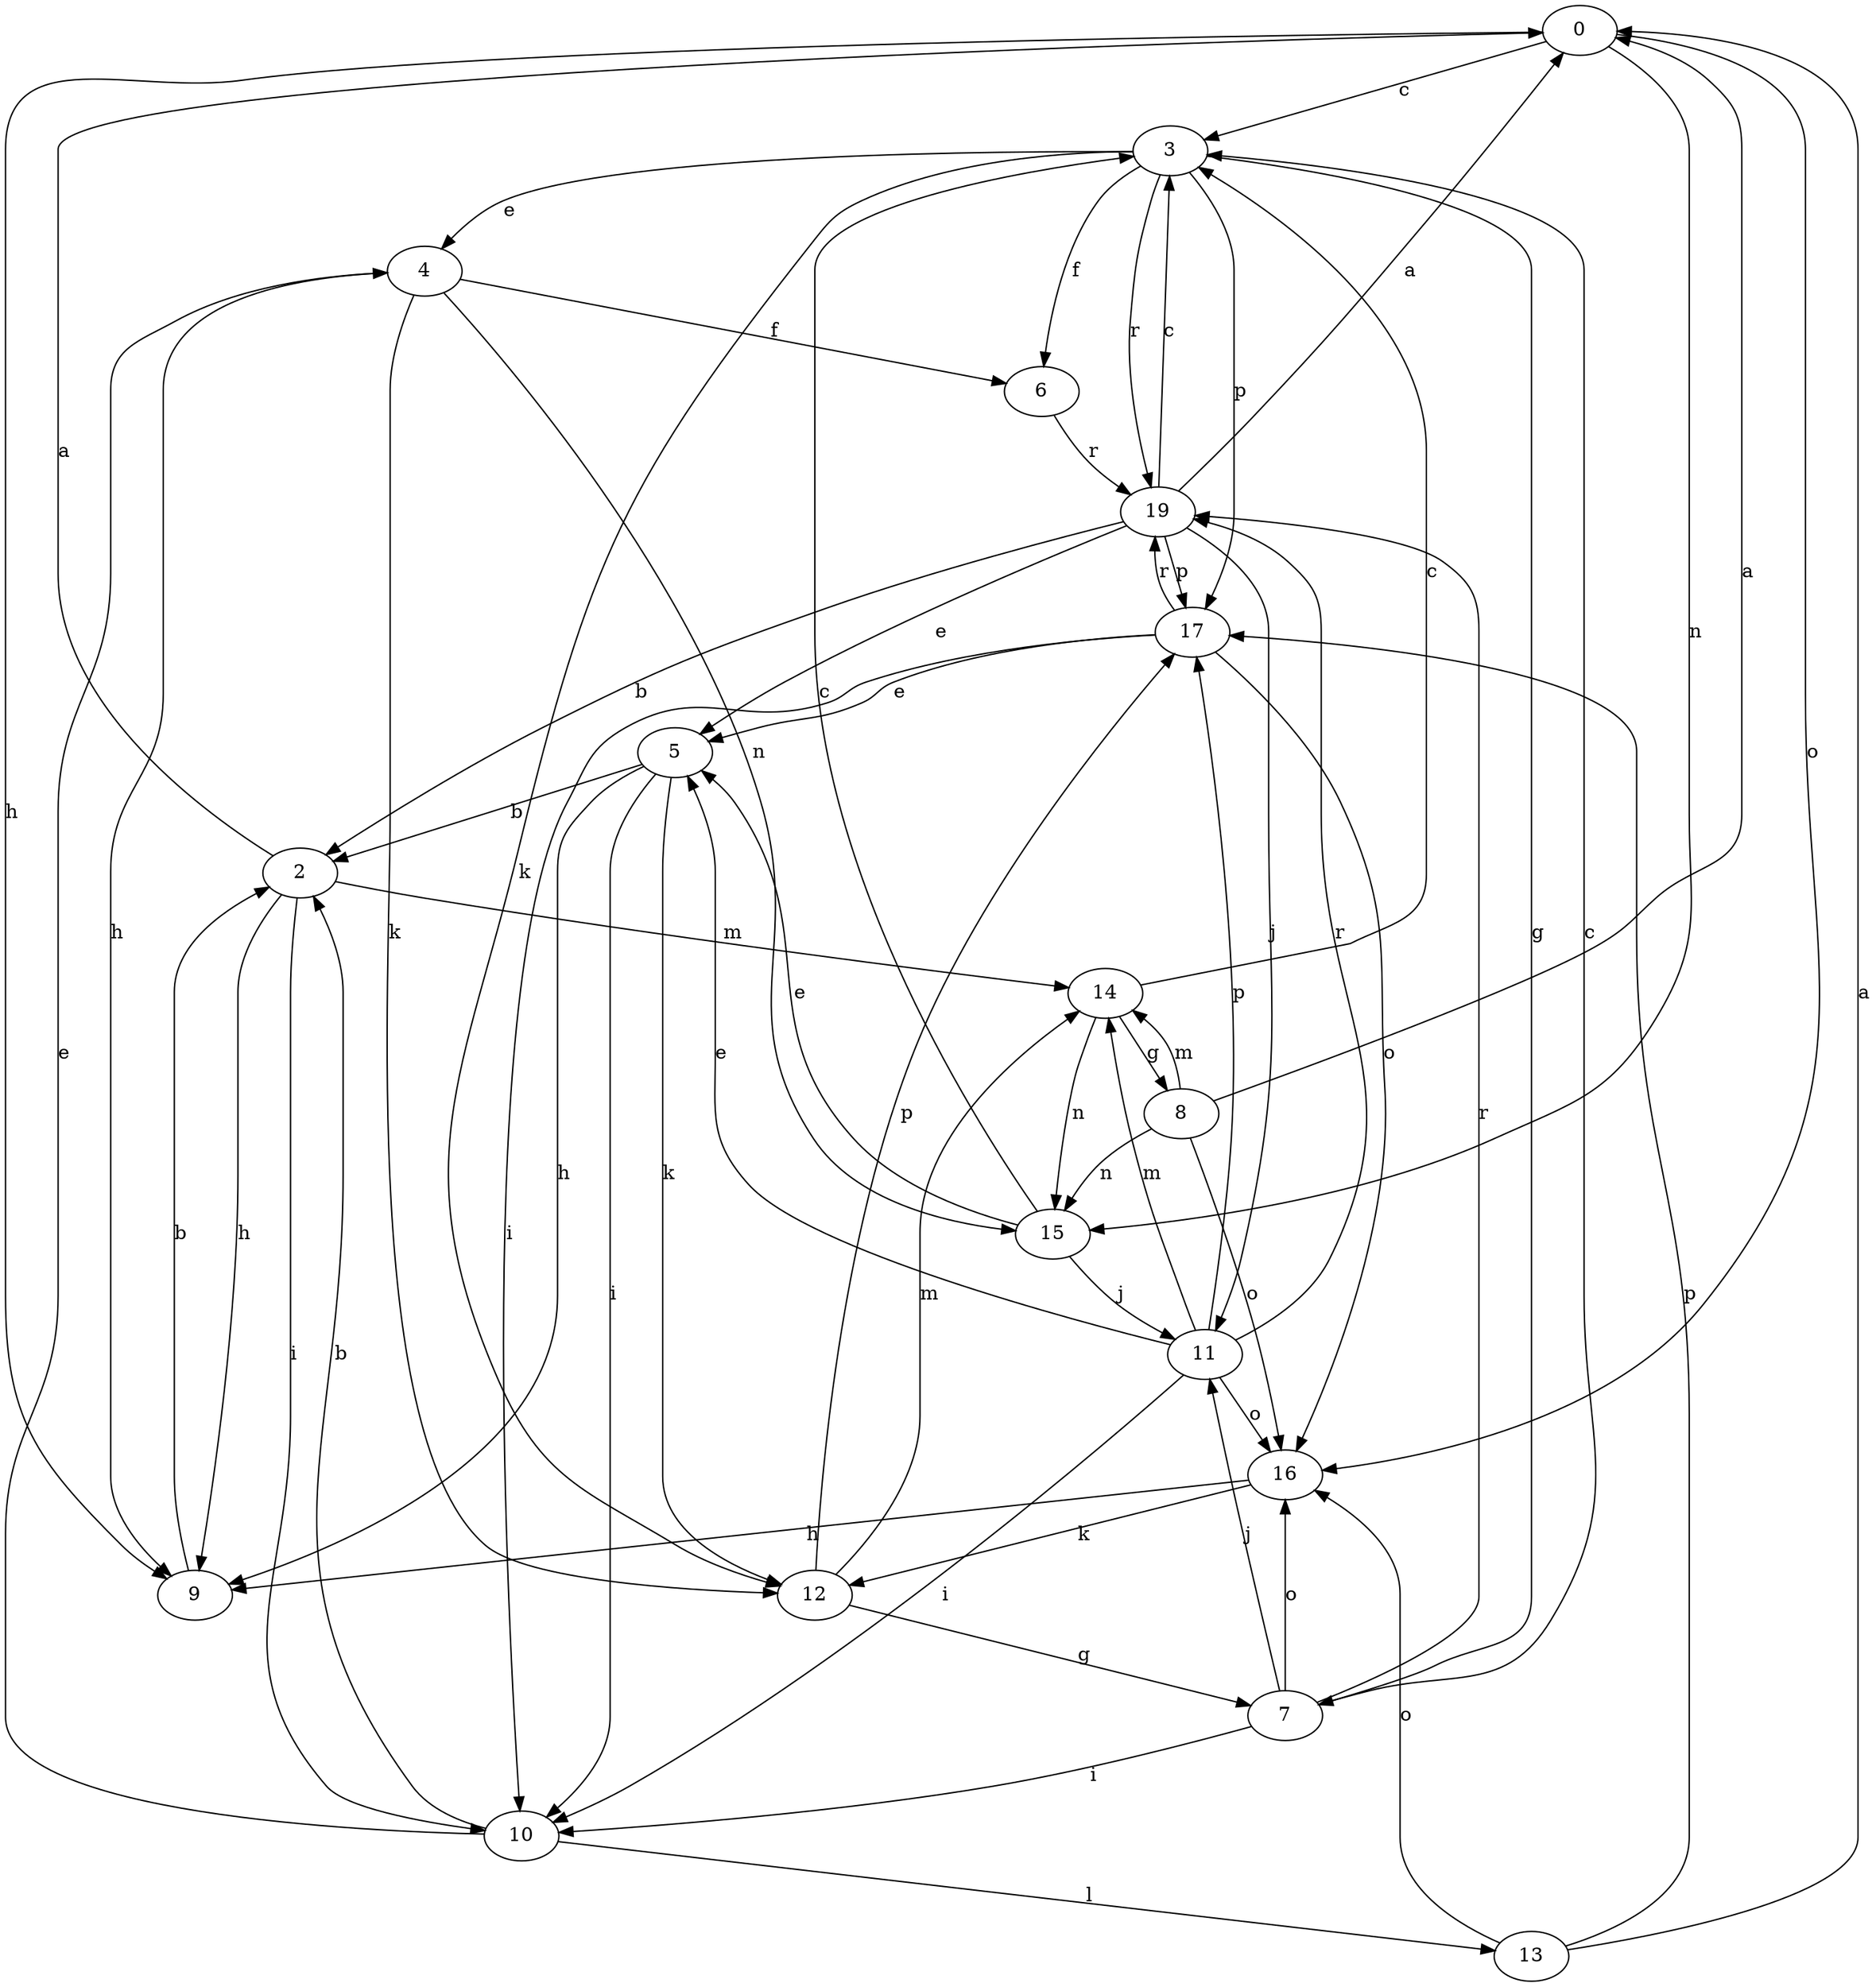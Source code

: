 strict digraph  {
0;
2;
3;
4;
5;
6;
7;
8;
9;
10;
11;
12;
13;
14;
15;
16;
17;
19;
0 -> 3  [label=c];
0 -> 9  [label=h];
0 -> 15  [label=n];
0 -> 16  [label=o];
2 -> 0  [label=a];
2 -> 9  [label=h];
2 -> 10  [label=i];
2 -> 14  [label=m];
3 -> 4  [label=e];
3 -> 6  [label=f];
3 -> 7  [label=g];
3 -> 12  [label=k];
3 -> 17  [label=p];
3 -> 19  [label=r];
4 -> 6  [label=f];
4 -> 9  [label=h];
4 -> 12  [label=k];
4 -> 15  [label=n];
5 -> 2  [label=b];
5 -> 9  [label=h];
5 -> 10  [label=i];
5 -> 12  [label=k];
6 -> 19  [label=r];
7 -> 3  [label=c];
7 -> 10  [label=i];
7 -> 11  [label=j];
7 -> 16  [label=o];
7 -> 19  [label=r];
8 -> 0  [label=a];
8 -> 14  [label=m];
8 -> 15  [label=n];
8 -> 16  [label=o];
9 -> 2  [label=b];
10 -> 2  [label=b];
10 -> 4  [label=e];
10 -> 13  [label=l];
11 -> 5  [label=e];
11 -> 10  [label=i];
11 -> 14  [label=m];
11 -> 16  [label=o];
11 -> 17  [label=p];
11 -> 19  [label=r];
12 -> 7  [label=g];
12 -> 14  [label=m];
12 -> 17  [label=p];
13 -> 0  [label=a];
13 -> 16  [label=o];
13 -> 17  [label=p];
14 -> 3  [label=c];
14 -> 8  [label=g];
14 -> 15  [label=n];
15 -> 3  [label=c];
15 -> 5  [label=e];
15 -> 11  [label=j];
16 -> 9  [label=h];
16 -> 12  [label=k];
17 -> 5  [label=e];
17 -> 10  [label=i];
17 -> 16  [label=o];
17 -> 19  [label=r];
19 -> 0  [label=a];
19 -> 2  [label=b];
19 -> 3  [label=c];
19 -> 5  [label=e];
19 -> 11  [label=j];
19 -> 17  [label=p];
}
